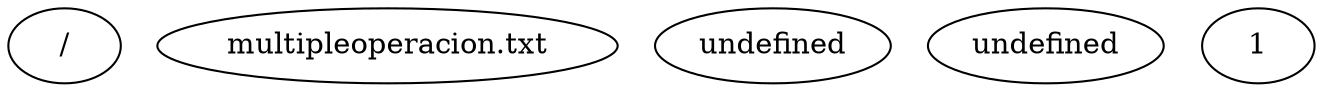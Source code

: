 
digraph G {
  0 [label="/"];
  file_1 [label="camp1.jpg"];
  0_file_1 [label="undefined"];
  file_1 [label="coo.png"];
  0_file_1 [label="undefined"];
  file_1 [label="ReporteCastañoAplicada.pdf"];
  0_file_1 [label="undefined"];
  file_1 [label="multipleoperacion.txt"];
  0_file_1 [label="undefined"];
  0_1 [label="undefined"];
  1 [label="1"];
}